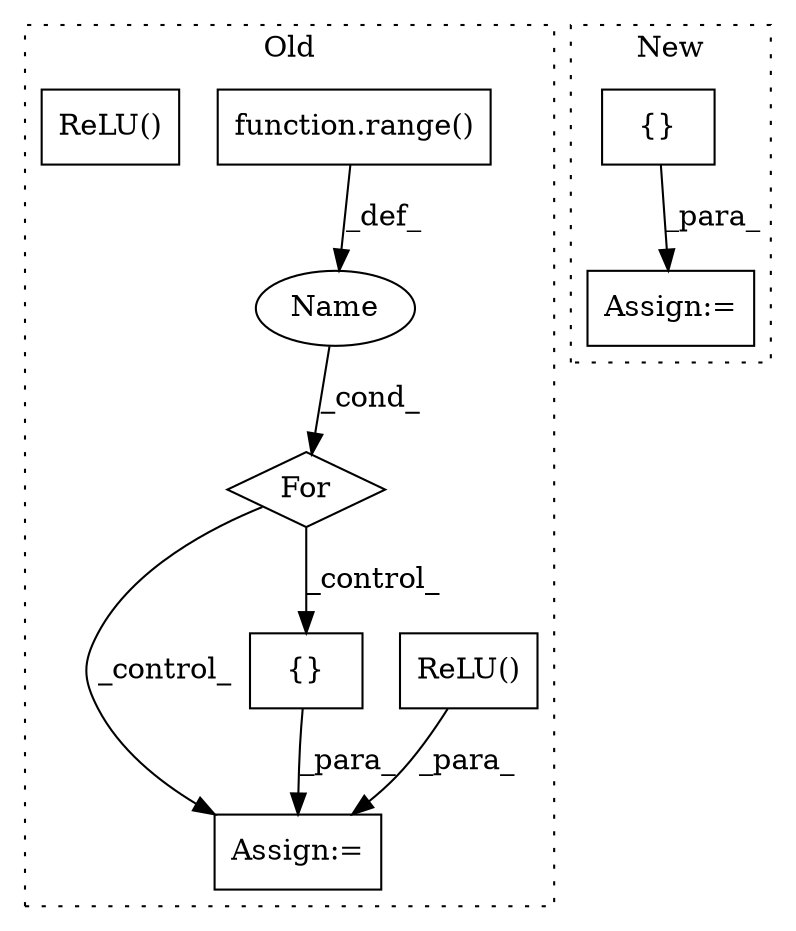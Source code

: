 digraph G {
subgraph cluster0 {
1 [label="ReLU()" a="75" s="1166" l="21" shape="box"];
3 [label="Assign:=" a="68" s="1749" l="4" shape="box"];
5 [label="function.range()" a="75" s="1716,1723" l="6,1" shape="box"];
6 [label="ReLU()" a="75" s="1412" l="21" shape="box"];
7 [label="{}" a="59" s="1753,1770" l="1,0" shape="box"];
8 [label="For" a="107" s="1707,1724" l="4,14" shape="diamond"];
9 [label="Name" a="87" s="1711" l="1" shape="ellipse"];
label = "Old";
style="dotted";
}
subgraph cluster1 {
2 [label="{}" a="59" s="5040,5205" l="1,0" shape="box"];
4 [label="Assign:=" a="68" s="5037" l="3" shape="box"];
label = "New";
style="dotted";
}
1 -> 3 [label="_para_"];
2 -> 4 [label="_para_"];
5 -> 9 [label="_def_"];
7 -> 3 [label="_para_"];
8 -> 7 [label="_control_"];
8 -> 3 [label="_control_"];
9 -> 8 [label="_cond_"];
}